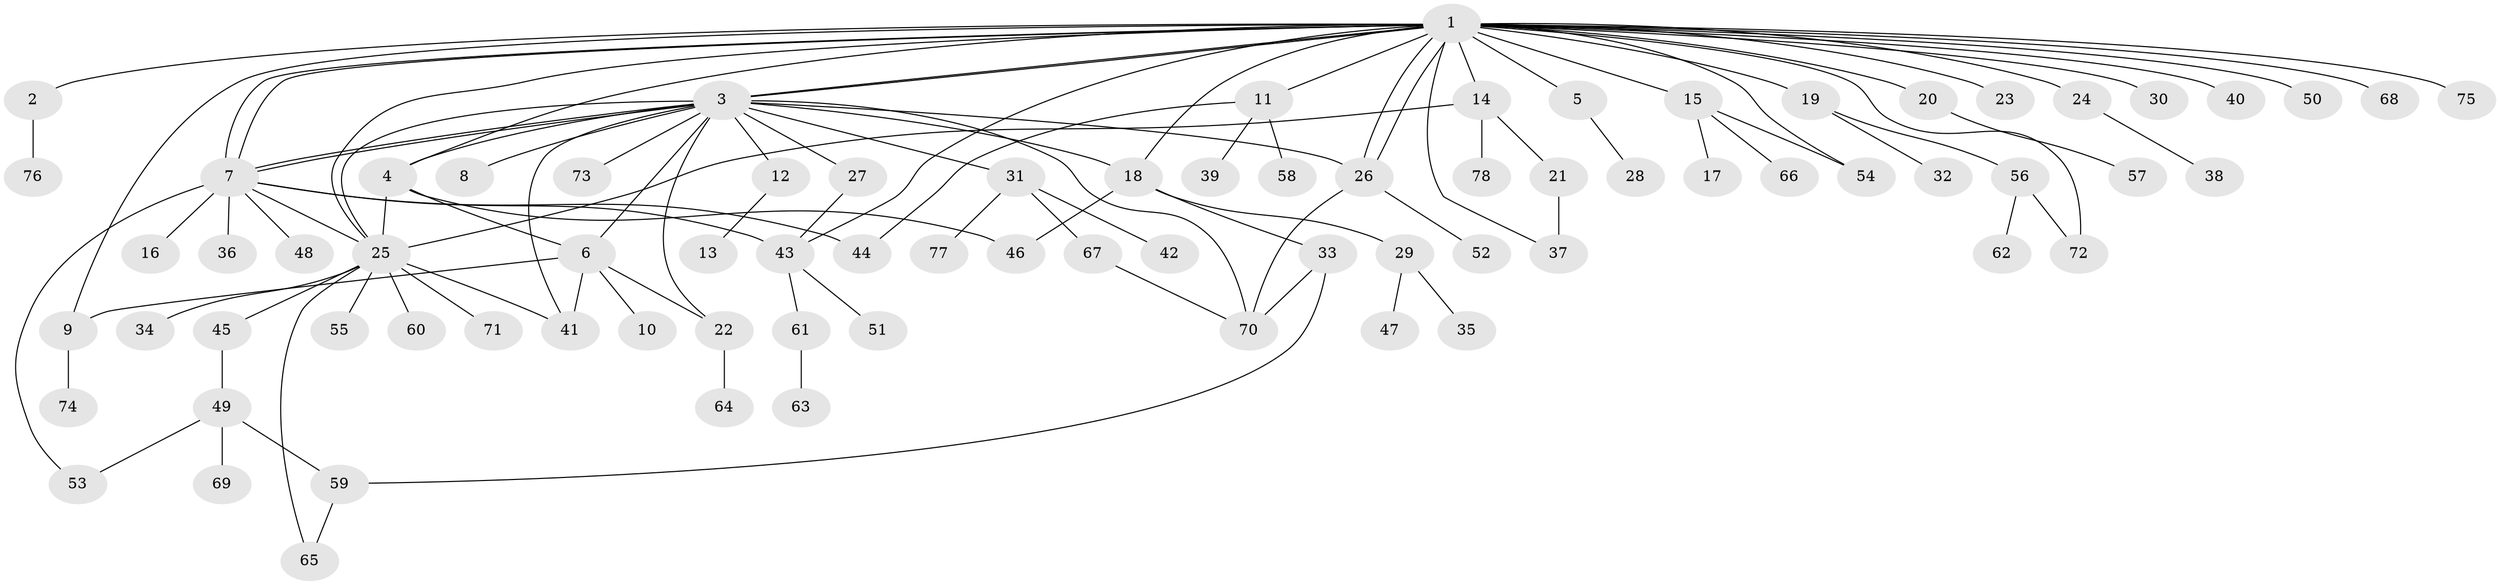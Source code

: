 // Generated by graph-tools (version 1.1) at 2025/01/03/09/25 03:01:43]
// undirected, 78 vertices, 107 edges
graph export_dot {
graph [start="1"]
  node [color=gray90,style=filled];
  1;
  2;
  3;
  4;
  5;
  6;
  7;
  8;
  9;
  10;
  11;
  12;
  13;
  14;
  15;
  16;
  17;
  18;
  19;
  20;
  21;
  22;
  23;
  24;
  25;
  26;
  27;
  28;
  29;
  30;
  31;
  32;
  33;
  34;
  35;
  36;
  37;
  38;
  39;
  40;
  41;
  42;
  43;
  44;
  45;
  46;
  47;
  48;
  49;
  50;
  51;
  52;
  53;
  54;
  55;
  56;
  57;
  58;
  59;
  60;
  61;
  62;
  63;
  64;
  65;
  66;
  67;
  68;
  69;
  70;
  71;
  72;
  73;
  74;
  75;
  76;
  77;
  78;
  1 -- 2;
  1 -- 3;
  1 -- 3;
  1 -- 4;
  1 -- 5;
  1 -- 7;
  1 -- 7;
  1 -- 9;
  1 -- 11;
  1 -- 14;
  1 -- 15;
  1 -- 18;
  1 -- 19;
  1 -- 20;
  1 -- 23;
  1 -- 24;
  1 -- 25;
  1 -- 26;
  1 -- 26;
  1 -- 30;
  1 -- 37;
  1 -- 40;
  1 -- 43;
  1 -- 50;
  1 -- 54;
  1 -- 68;
  1 -- 72;
  1 -- 75;
  2 -- 76;
  3 -- 4;
  3 -- 6;
  3 -- 7;
  3 -- 7;
  3 -- 8;
  3 -- 12;
  3 -- 18;
  3 -- 22;
  3 -- 25;
  3 -- 26;
  3 -- 27;
  3 -- 31;
  3 -- 41;
  3 -- 70;
  3 -- 73;
  4 -- 6;
  4 -- 25;
  4 -- 46;
  5 -- 28;
  6 -- 9;
  6 -- 10;
  6 -- 22;
  6 -- 41;
  7 -- 16;
  7 -- 25;
  7 -- 36;
  7 -- 43;
  7 -- 44;
  7 -- 48;
  7 -- 53;
  9 -- 74;
  11 -- 39;
  11 -- 44;
  11 -- 58;
  12 -- 13;
  14 -- 21;
  14 -- 25;
  14 -- 78;
  15 -- 17;
  15 -- 54;
  15 -- 66;
  18 -- 29;
  18 -- 33;
  18 -- 46;
  19 -- 32;
  19 -- 56;
  20 -- 57;
  21 -- 37;
  22 -- 64;
  24 -- 38;
  25 -- 34;
  25 -- 41;
  25 -- 45;
  25 -- 55;
  25 -- 60;
  25 -- 65;
  25 -- 71;
  26 -- 52;
  26 -- 70;
  27 -- 43;
  29 -- 35;
  29 -- 47;
  31 -- 42;
  31 -- 67;
  31 -- 77;
  33 -- 59;
  33 -- 70;
  43 -- 51;
  43 -- 61;
  45 -- 49;
  49 -- 53;
  49 -- 59;
  49 -- 69;
  56 -- 62;
  56 -- 72;
  59 -- 65;
  61 -- 63;
  67 -- 70;
}
